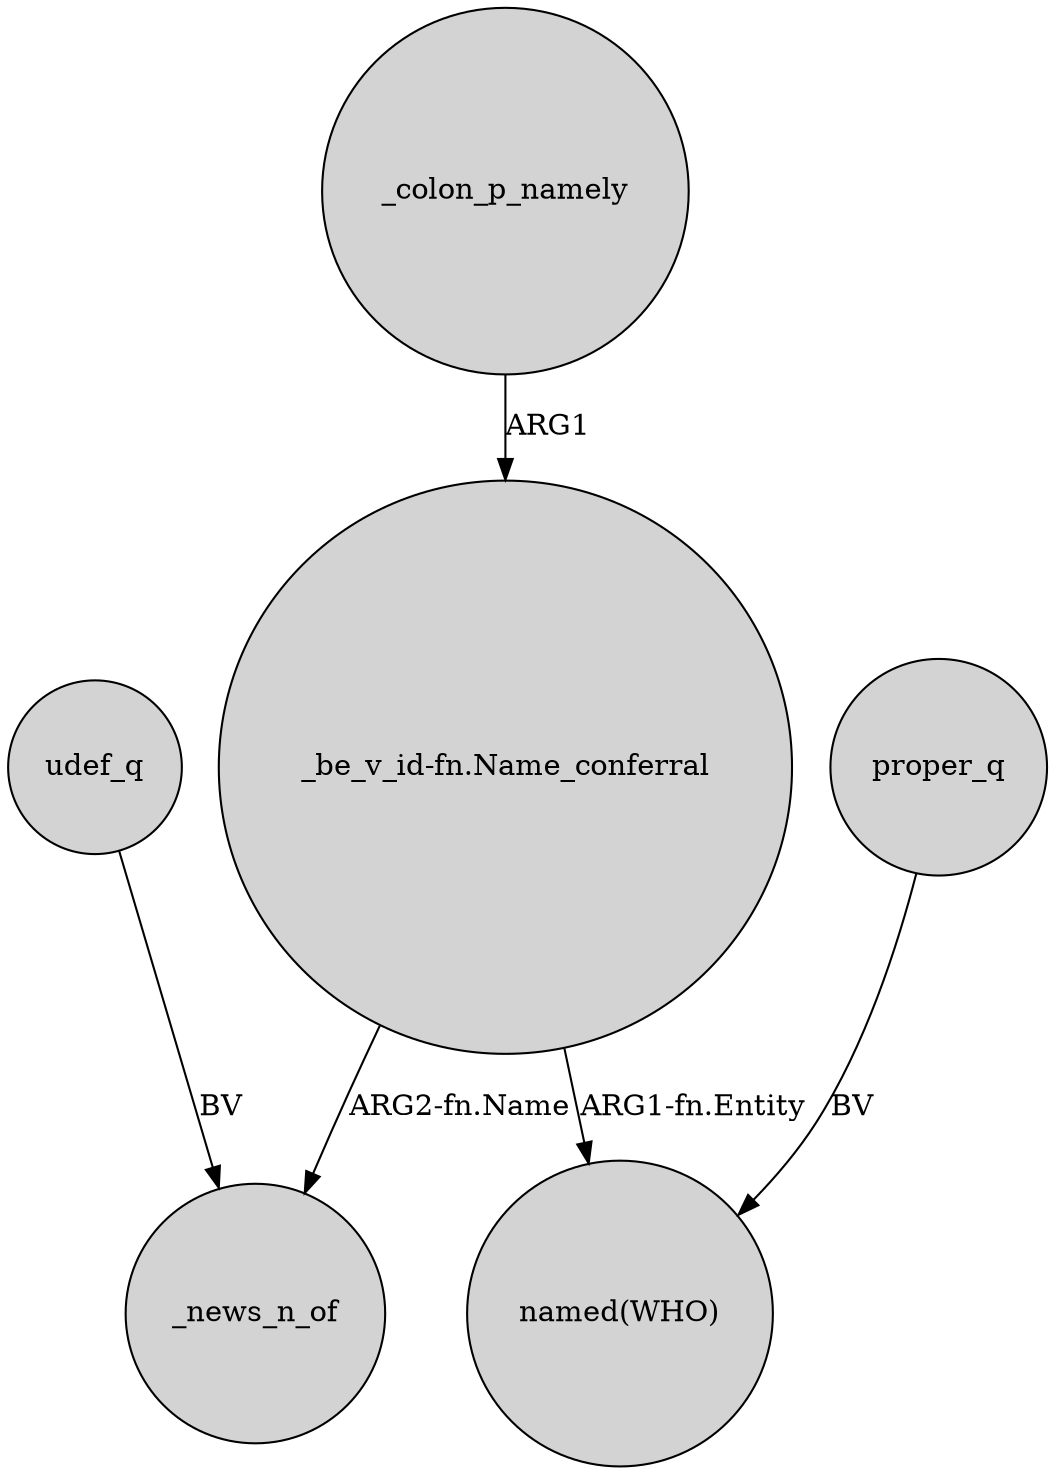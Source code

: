 digraph {
	node [shape=circle style=filled]
	_colon_p_namely -> "_be_v_id-fn.Name_conferral" [label=ARG1]
	udef_q -> _news_n_of [label=BV]
	"_be_v_id-fn.Name_conferral" -> _news_n_of [label="ARG2-fn.Name"]
	proper_q -> "named(WHO)" [label=BV]
	"_be_v_id-fn.Name_conferral" -> "named(WHO)" [label="ARG1-fn.Entity"]
}
